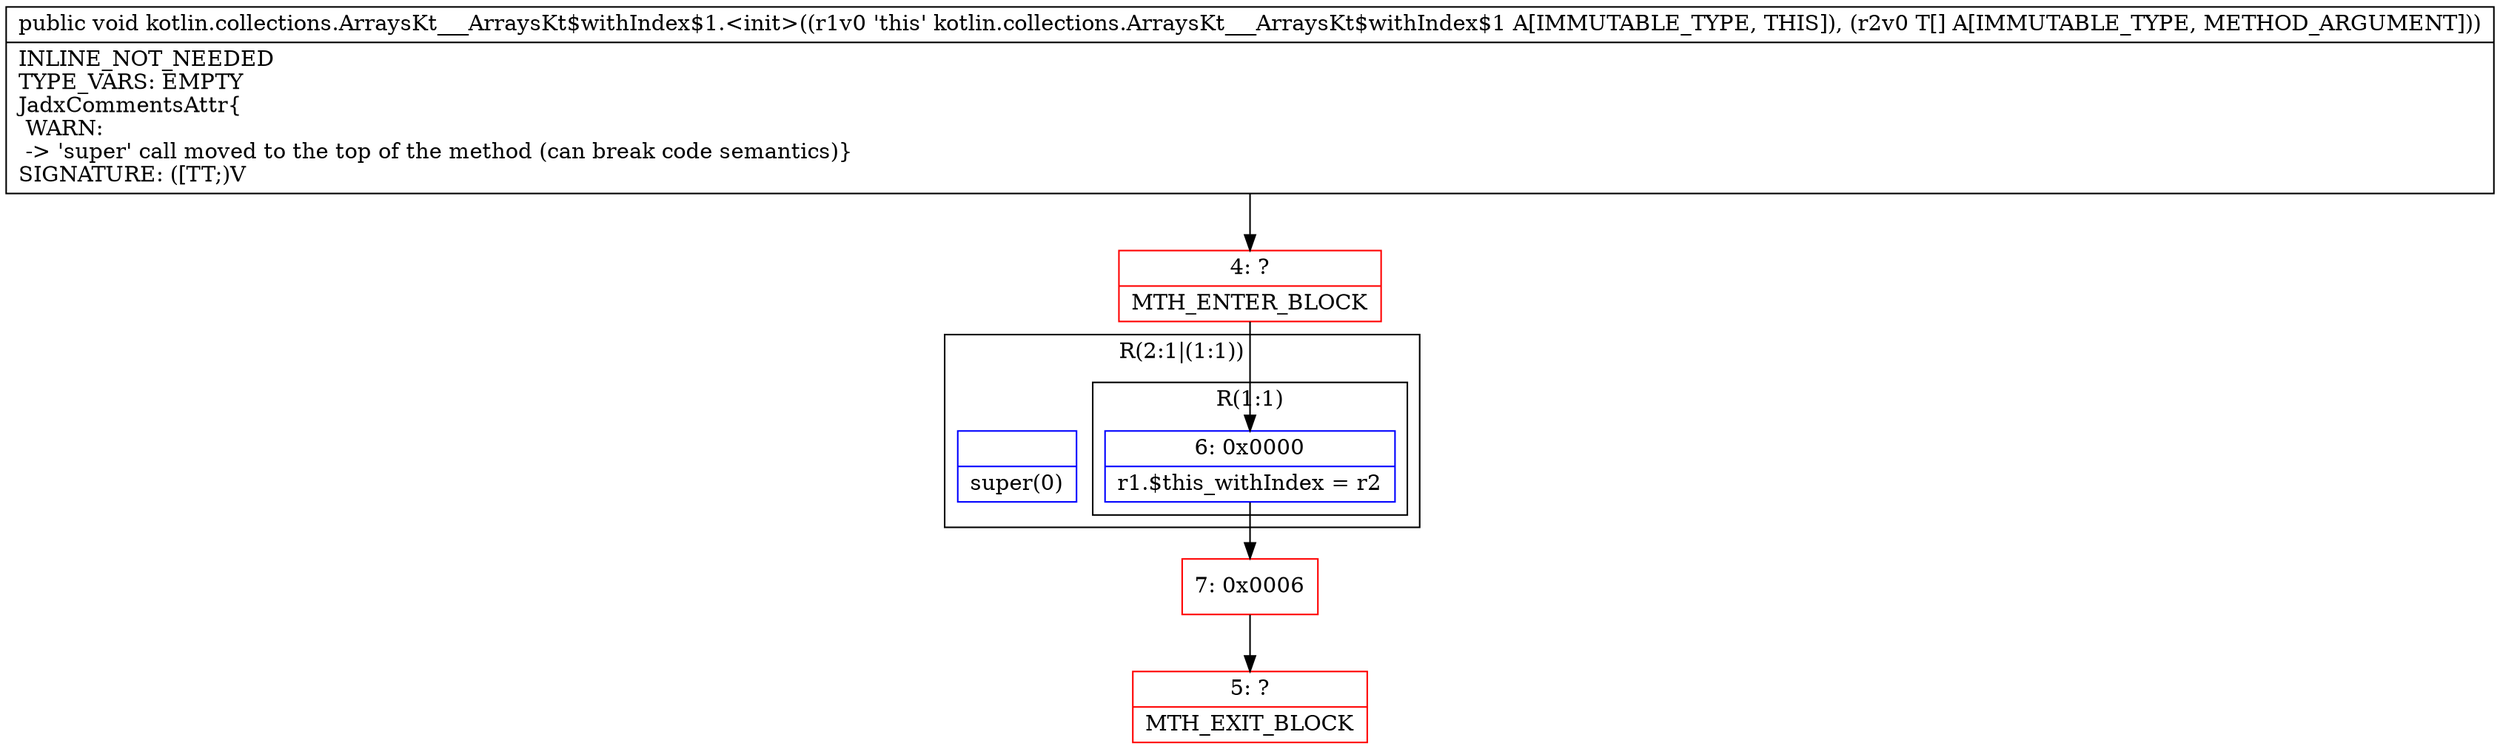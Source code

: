 digraph "CFG forkotlin.collections.ArraysKt___ArraysKt$withIndex$1.\<init\>([Ljava\/lang\/Object;)V" {
subgraph cluster_Region_464010190 {
label = "R(2:1|(1:1))";
node [shape=record,color=blue];
Node_InsnContainer_376393305 [shape=record,label="{|super(0)\l}"];
subgraph cluster_Region_1016679290 {
label = "R(1:1)";
node [shape=record,color=blue];
Node_6 [shape=record,label="{6\:\ 0x0000|r1.$this_withIndex = r2\l}"];
}
}
Node_4 [shape=record,color=red,label="{4\:\ ?|MTH_ENTER_BLOCK\l}"];
Node_7 [shape=record,color=red,label="{7\:\ 0x0006}"];
Node_5 [shape=record,color=red,label="{5\:\ ?|MTH_EXIT_BLOCK\l}"];
MethodNode[shape=record,label="{public void kotlin.collections.ArraysKt___ArraysKt$withIndex$1.\<init\>((r1v0 'this' kotlin.collections.ArraysKt___ArraysKt$withIndex$1 A[IMMUTABLE_TYPE, THIS]), (r2v0 T[] A[IMMUTABLE_TYPE, METHOD_ARGUMENT]))  | INLINE_NOT_NEEDED\lTYPE_VARS: EMPTY\lJadxCommentsAttr\{\l WARN: \l \-\> 'super' call moved to the top of the method (can break code semantics)\}\lSIGNATURE: ([TT;)V\l}"];
MethodNode -> Node_4;Node_6 -> Node_7;
Node_4 -> Node_6;
Node_7 -> Node_5;
}

